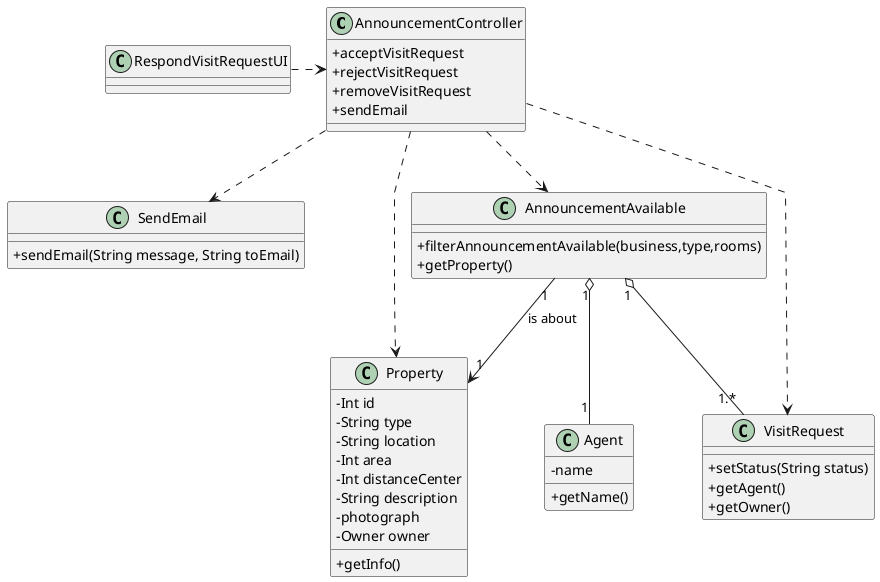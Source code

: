 @startuml
'skinparam monochrome true
skinparam packageStyle rectangle
skinparam shadowing false
skinparam linetype polyline
'skinparam linetype orto

skinparam classAttributeIconSize 0

'left to right direction

class "AnnouncementController" as ctrl{
    +acceptVisitRequest
    +rejectVisitRequest
    +removeVisitRequest
    +sendEmail

}
class "RespondVisitRequestUI" as UI{
}



class Agent{
  -name
  +getName()
}
class SendEmail{
 +sendEmail(String message, String toEmail)
}


class AnnouncementAvailable{
    +filterAnnouncementAvailable(business,type,rooms)
    +getProperty()
}
class VisitRequest{
    +setStatus(String status)
    +getAgent()
    +getOwner()
}

class Property {
    -Int id
    -String type
    -String location
    -Int area
    -Int distanceCenter
    -String description
    -photograph
    -Owner owner

    + getInfo()
}





UI .> ctrl


ctrl .-> Property
ctrl .-> VisitRequest
ctrl .-> AnnouncementAvailable
ctrl .-> SendEmail
AnnouncementAvailable "1" o-- "1" Agent
AnnouncementAvailable "1" --> "1" Property : is about
AnnouncementAvailable "1" o-- "1.*" VisitRequest


@enduml